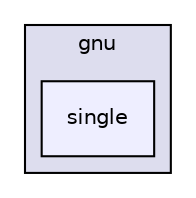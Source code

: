 digraph "/home/wbinventor/OpenMOC/openmoc/gnu/single/" {
  compound=true
  node [ fontsize="10", fontname="Helvetica"];
  edge [ labelfontsize="10", labelfontname="Helvetica"];
  subgraph clusterdir_3fa9e6483d17027c78a49ff5f1039d10 {
    graph [ bgcolor="#ddddee", pencolor="black", label="gnu" fontname="Helvetica", fontsize="10", URL="dir_3fa9e6483d17027c78a49ff5f1039d10.html"]
  dir_4196cd7ca0aa3d528784ef2765e6d5f1 [shape=box, label="single", style="filled", fillcolor="#eeeeff", pencolor="black", URL="dir_4196cd7ca0aa3d528784ef2765e6d5f1.html"];
  }
}
